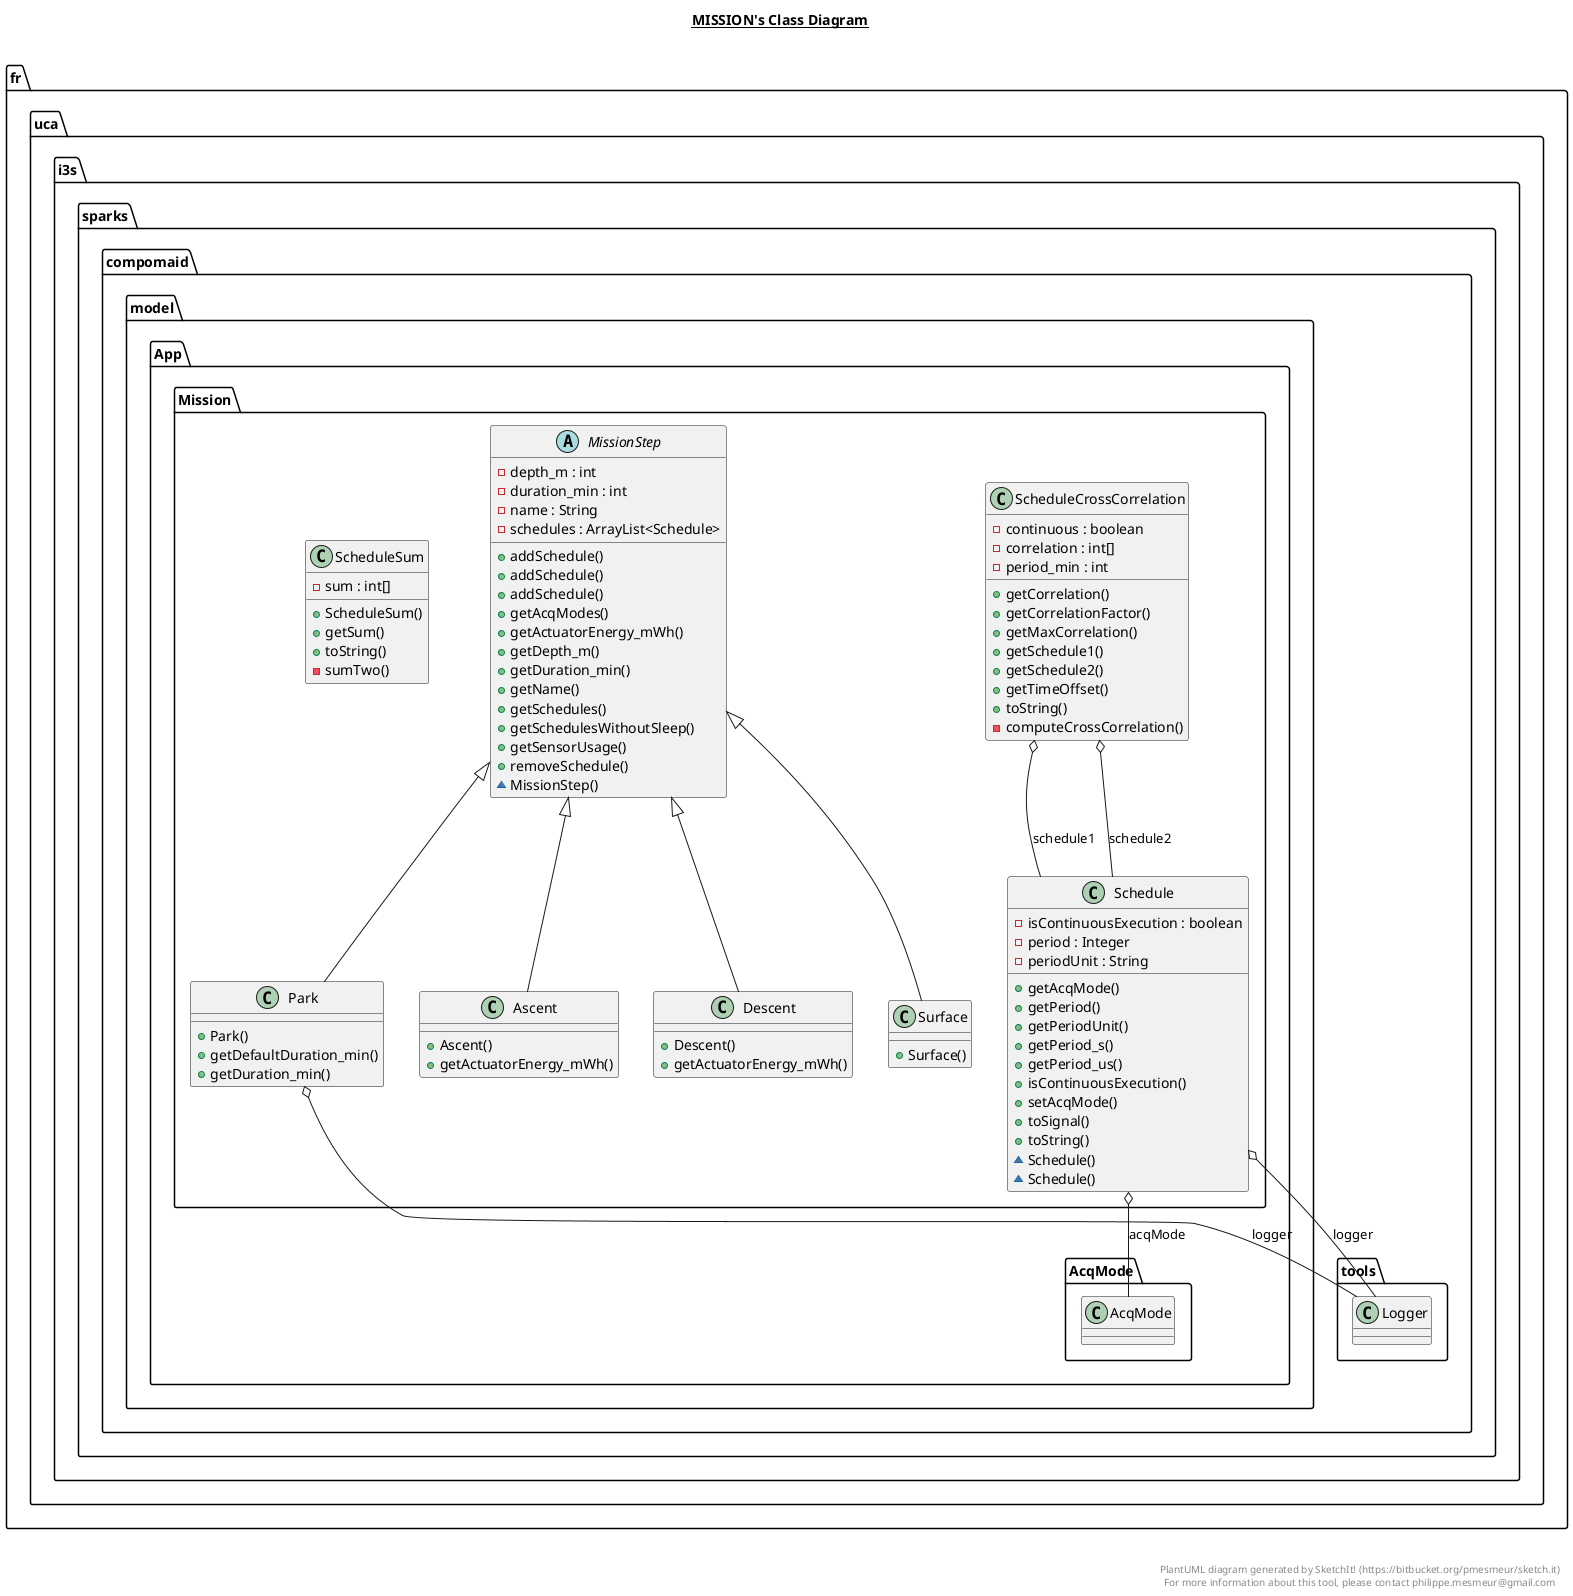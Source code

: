 @startuml

title __MISSION's Class Diagram__\n

  namespace fr.uca.i3s.sparks {
    namespace compomaid {
      namespace model.App {
        namespace Mission {
          class fr.uca.i3s.sparks.compomaid.model.App.Mission.Ascent {
              + Ascent()
              + getActuatorEnergy_mWh()
          }
        }
      }
    }
  }
  

  namespace fr.uca.i3s.sparks {
    namespace compomaid {
      namespace model.App {
        namespace Mission {
          class fr.uca.i3s.sparks.compomaid.model.App.Mission.Descent {
              + Descent()
              + getActuatorEnergy_mWh()
          }
        }
      }
    }
  }
  

  namespace fr.uca.i3s.sparks {
    namespace compomaid {
      namespace model.App {
        namespace Mission {
          abstract class fr.uca.i3s.sparks.compomaid.model.App.Mission.MissionStep {
              - depth_m : int
              - duration_min : int
              - name : String
              - schedules : ArrayList<Schedule>
              + addSchedule()
              + addSchedule()
              + addSchedule()
              + getAcqModes()
              + getActuatorEnergy_mWh()
              + getDepth_m()
              + getDuration_min()
              + getName()
              + getSchedules()
              + getSchedulesWithoutSleep()
              + getSensorUsage()
              + removeSchedule()
              ~ MissionStep()
          }
        }
      }
    }
  }
  

  namespace fr.uca.i3s.sparks {
    namespace compomaid {
      namespace model.App {
        namespace Mission {
          class fr.uca.i3s.sparks.compomaid.model.App.Mission.Park {
              + Park()
              + getDefaultDuration_min()
              + getDuration_min()
          }
        }
      }
    }
  }
  

  namespace fr.uca.i3s.sparks {
    namespace compomaid {
      namespace model.App {
        namespace Mission {
          class fr.uca.i3s.sparks.compomaid.model.App.Mission.Schedule {
              - isContinuousExecution : boolean
              - period : Integer
              - periodUnit : String
              + getAcqMode()
              + getPeriod()
              + getPeriodUnit()
              + getPeriod_s()
              + getPeriod_us()
              + isContinuousExecution()
              + setAcqMode()
              + toSignal()
              + toString()
              ~ Schedule()
              ~ Schedule()
          }
        }
      }
    }
  }
  

  namespace fr.uca.i3s.sparks {
    namespace compomaid {
      namespace model.App {
        namespace Mission {
          class fr.uca.i3s.sparks.compomaid.model.App.Mission.ScheduleCrossCorrelation {
              - continuous : boolean
              - correlation : int[]
              - period_min : int
              + getCorrelation()
              + getCorrelationFactor()
              + getMaxCorrelation()
              + getSchedule1()
              + getSchedule2()
              + getTimeOffset()
              + toString()
              - computeCrossCorrelation()
          }
        }
      }
    }
  }
  

  namespace fr.uca.i3s.sparks {
    namespace compomaid {
      namespace model.App {
        namespace Mission {
          class fr.uca.i3s.sparks.compomaid.model.App.Mission.ScheduleSum {
              - sum : int[]
              + ScheduleSum()
              + getSum()
              + toString()
              - sumTwo()
          }
        }
      }
    }
  }
  

  namespace fr.uca.i3s.sparks {
    namespace compomaid {
      namespace model.App {
        namespace Mission {
          class fr.uca.i3s.sparks.compomaid.model.App.Mission.Surface {
              + Surface()
          }
        }
      }
    }
  }
  

  fr.uca.i3s.sparks.compomaid.model.App.Mission.Ascent -up-|> fr.uca.i3s.sparks.compomaid.model.App.Mission.MissionStep
  fr.uca.i3s.sparks.compomaid.model.App.Mission.Descent -up-|> fr.uca.i3s.sparks.compomaid.model.App.Mission.MissionStep
  fr.uca.i3s.sparks.compomaid.model.App.Mission.Park -up-|> fr.uca.i3s.sparks.compomaid.model.App.Mission.MissionStep
  fr.uca.i3s.sparks.compomaid.model.App.Mission.Park o-- fr.uca.i3s.sparks.compomaid.tools.Logger : logger
  fr.uca.i3s.sparks.compomaid.model.App.Mission.Schedule o-- fr.uca.i3s.sparks.compomaid.tools.Logger : logger
  fr.uca.i3s.sparks.compomaid.model.App.Mission.Schedule o-- fr.uca.i3s.sparks.compomaid.model.App.AcqMode.AcqMode : acqMode
  fr.uca.i3s.sparks.compomaid.model.App.Mission.ScheduleCrossCorrelation o-- fr.uca.i3s.sparks.compomaid.model.App.Mission.Schedule : schedule1
  fr.uca.i3s.sparks.compomaid.model.App.Mission.ScheduleCrossCorrelation o-- fr.uca.i3s.sparks.compomaid.model.App.Mission.Schedule : schedule2
  fr.uca.i3s.sparks.compomaid.model.App.Mission.Surface -up-|> fr.uca.i3s.sparks.compomaid.model.App.Mission.MissionStep


right footer


PlantUML diagram generated by SketchIt! (https://bitbucket.org/pmesmeur/sketch.it)
For more information about this tool, please contact philippe.mesmeur@gmail.com
endfooter

@enduml
